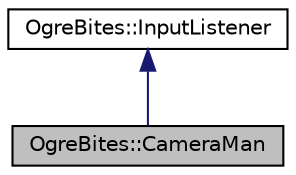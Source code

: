digraph "OgreBites::CameraMan"
{
  bgcolor="transparent";
  edge [fontname="Helvetica",fontsize="10",labelfontname="Helvetica",labelfontsize="10"];
  node [fontname="Helvetica",fontsize="10",shape=record];
  Node0 [label="OgreBites::CameraMan",height=0.2,width=0.4,color="black", fillcolor="grey75", style="filled", fontcolor="black"];
  Node1 -> Node0 [dir="back",color="midnightblue",fontsize="10",style="solid",fontname="Helvetica"];
  Node1 [label="OgreBites::InputListener",height=0.2,width=0.4,color="black",URL="$struct_ogre_bites_1_1_input_listener.html",tooltip="the return values of the callbacks are ignored by ApplicationContext however they can be used to cont..."];
}

